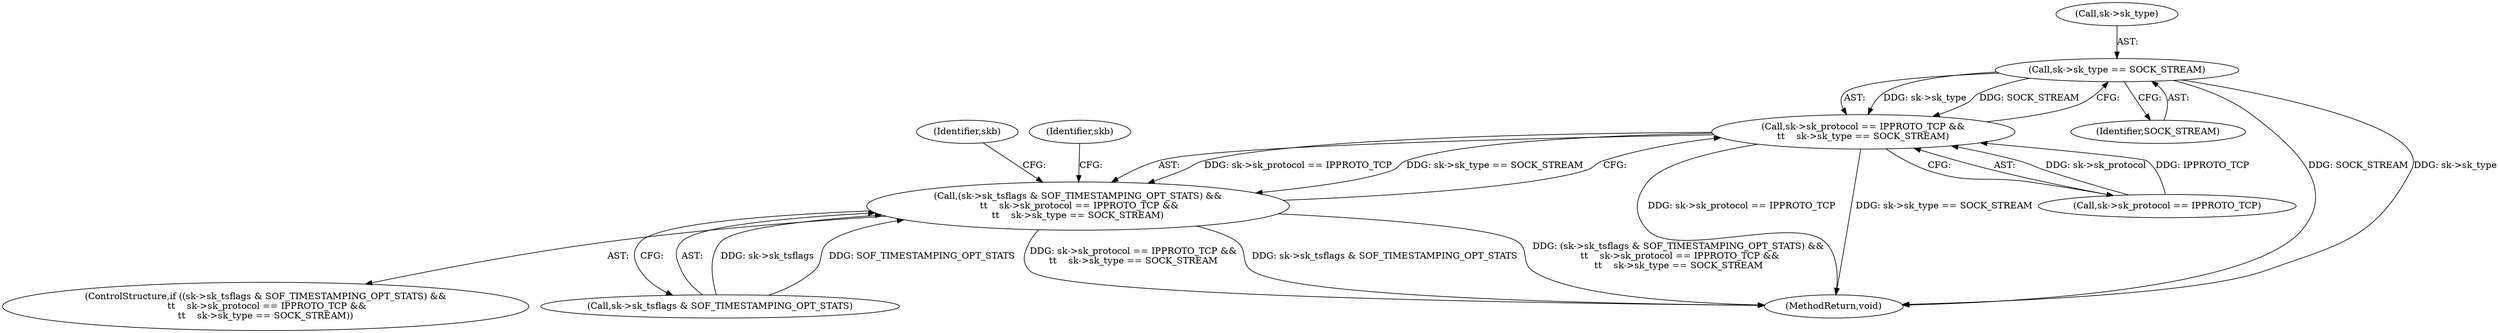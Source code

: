 digraph "0_linux_4ef1b2869447411ad3ef91ad7d4891a83c1a509a_0@pointer" {
"1000145" [label="(Call,sk->sk_type == SOCK_STREAM)"];
"1000139" [label="(Call,sk->sk_protocol == IPPROTO_TCP &&\n\t\t    sk->sk_type == SOCK_STREAM)"];
"1000133" [label="(Call,(sk->sk_tsflags & SOF_TIMESTAMPING_OPT_STATS) &&\n \t\t    sk->sk_protocol == IPPROTO_TCP &&\n\t\t    sk->sk_type == SOCK_STREAM)"];
"1000160" [label="(Identifier,skb)"];
"1000146" [label="(Call,sk->sk_type)"];
"1000145" [label="(Call,sk->sk_type == SOCK_STREAM)"];
"1000132" [label="(ControlStructure,if ((sk->sk_tsflags & SOF_TIMESTAMPING_OPT_STATS) &&\n \t\t    sk->sk_protocol == IPPROTO_TCP &&\n\t\t    sk->sk_type == SOCK_STREAM))"];
"1000149" [label="(Identifier,SOCK_STREAM)"];
"1000215" [label="(MethodReturn,void)"];
"1000140" [label="(Call,sk->sk_protocol == IPPROTO_TCP)"];
"1000133" [label="(Call,(sk->sk_tsflags & SOF_TIMESTAMPING_OPT_STATS) &&\n \t\t    sk->sk_protocol == IPPROTO_TCP &&\n\t\t    sk->sk_type == SOCK_STREAM)"];
"1000139" [label="(Call,sk->sk_protocol == IPPROTO_TCP &&\n\t\t    sk->sk_type == SOCK_STREAM)"];
"1000152" [label="(Identifier,skb)"];
"1000134" [label="(Call,sk->sk_tsflags & SOF_TIMESTAMPING_OPT_STATS)"];
"1000145" -> "1000139"  [label="AST: "];
"1000145" -> "1000149"  [label="CFG: "];
"1000146" -> "1000145"  [label="AST: "];
"1000149" -> "1000145"  [label="AST: "];
"1000139" -> "1000145"  [label="CFG: "];
"1000145" -> "1000215"  [label="DDG: SOCK_STREAM"];
"1000145" -> "1000215"  [label="DDG: sk->sk_type"];
"1000145" -> "1000139"  [label="DDG: sk->sk_type"];
"1000145" -> "1000139"  [label="DDG: SOCK_STREAM"];
"1000139" -> "1000133"  [label="AST: "];
"1000139" -> "1000140"  [label="CFG: "];
"1000140" -> "1000139"  [label="AST: "];
"1000133" -> "1000139"  [label="CFG: "];
"1000139" -> "1000215"  [label="DDG: sk->sk_protocol == IPPROTO_TCP"];
"1000139" -> "1000215"  [label="DDG: sk->sk_type == SOCK_STREAM"];
"1000139" -> "1000133"  [label="DDG: sk->sk_protocol == IPPROTO_TCP"];
"1000139" -> "1000133"  [label="DDG: sk->sk_type == SOCK_STREAM"];
"1000140" -> "1000139"  [label="DDG: sk->sk_protocol"];
"1000140" -> "1000139"  [label="DDG: IPPROTO_TCP"];
"1000133" -> "1000132"  [label="AST: "];
"1000133" -> "1000134"  [label="CFG: "];
"1000134" -> "1000133"  [label="AST: "];
"1000152" -> "1000133"  [label="CFG: "];
"1000160" -> "1000133"  [label="CFG: "];
"1000133" -> "1000215"  [label="DDG: sk->sk_protocol == IPPROTO_TCP &&\n\t\t    sk->sk_type == SOCK_STREAM"];
"1000133" -> "1000215"  [label="DDG: sk->sk_tsflags & SOF_TIMESTAMPING_OPT_STATS"];
"1000133" -> "1000215"  [label="DDG: (sk->sk_tsflags & SOF_TIMESTAMPING_OPT_STATS) &&\n \t\t    sk->sk_protocol == IPPROTO_TCP &&\n\t\t    sk->sk_type == SOCK_STREAM"];
"1000134" -> "1000133"  [label="DDG: sk->sk_tsflags"];
"1000134" -> "1000133"  [label="DDG: SOF_TIMESTAMPING_OPT_STATS"];
}

